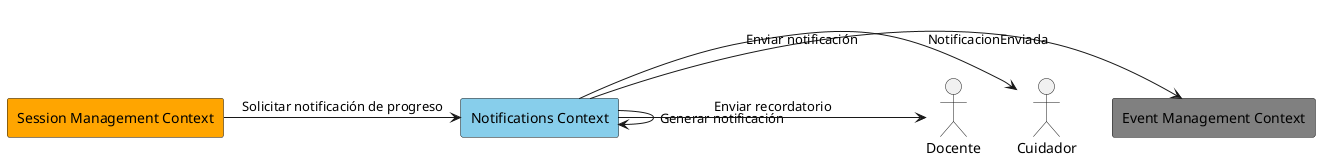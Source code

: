 @startuml
!define BoundedContext rectangle

actor Cuidador as C
actor Docente as D

BoundedContext "Notifications Context" as NotifMgmt #SkyBlue
BoundedContext "Session Management Context" as SessionMgmt #orange
BoundedContext "Event Management Context" as EventMgmt #grey

SessionMgmt -> NotifMgmt : Solicitar notificación de progreso
NotifMgmt -> NotifMgmt : Generar notificación
NotifMgmt -> EventMgmt : NotificacionEnviada

NotifMgmt -> C : Enviar notificación
NotifMgmt -> D : Enviar recordatorio
@enduml
